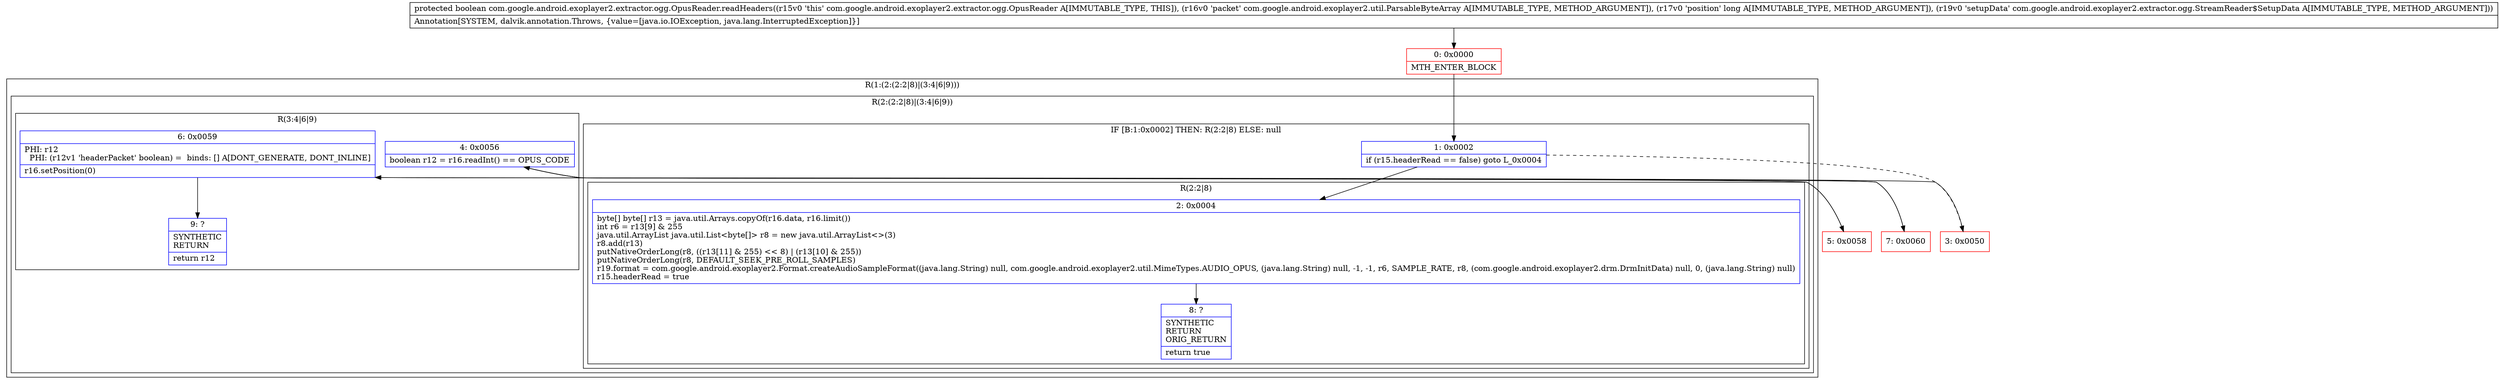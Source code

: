 digraph "CFG forcom.google.android.exoplayer2.extractor.ogg.OpusReader.readHeaders(Lcom\/google\/android\/exoplayer2\/util\/ParsableByteArray;JLcom\/google\/android\/exoplayer2\/extractor\/ogg\/StreamReader$SetupData;)Z" {
subgraph cluster_Region_50245327 {
label = "R(1:(2:(2:2|8)|(3:4|6|9)))";
node [shape=record,color=blue];
subgraph cluster_Region_1687959461 {
label = "R(2:(2:2|8)|(3:4|6|9))";
node [shape=record,color=blue];
subgraph cluster_IfRegion_395945376 {
label = "IF [B:1:0x0002] THEN: R(2:2|8) ELSE: null";
node [shape=record,color=blue];
Node_1 [shape=record,label="{1\:\ 0x0002|if (r15.headerRead == false) goto L_0x0004\l}"];
subgraph cluster_Region_1584170254 {
label = "R(2:2|8)";
node [shape=record,color=blue];
Node_2 [shape=record,label="{2\:\ 0x0004|byte[] byte[] r13 = java.util.Arrays.copyOf(r16.data, r16.limit())\lint r6 = r13[9] & 255\ljava.util.ArrayList java.util.List\<byte[]\> r8 = new java.util.ArrayList\<\>(3)\lr8.add(r13)\lputNativeOrderLong(r8, ((r13[11] & 255) \<\< 8) \| (r13[10] & 255))\lputNativeOrderLong(r8, DEFAULT_SEEK_PRE_ROLL_SAMPLES)\lr19.format = com.google.android.exoplayer2.Format.createAudioSampleFormat((java.lang.String) null, com.google.android.exoplayer2.util.MimeTypes.AUDIO_OPUS, (java.lang.String) null, \-1, \-1, r6, SAMPLE_RATE, r8, (com.google.android.exoplayer2.drm.DrmInitData) null, 0, (java.lang.String) null)\lr15.headerRead = true\l}"];
Node_8 [shape=record,label="{8\:\ ?|SYNTHETIC\lRETURN\lORIG_RETURN\l|return true\l}"];
}
}
subgraph cluster_Region_1679043440 {
label = "R(3:4|6|9)";
node [shape=record,color=blue];
Node_4 [shape=record,label="{4\:\ 0x0056|boolean r12 = r16.readInt() == OPUS_CODE\l}"];
Node_6 [shape=record,label="{6\:\ 0x0059|PHI: r12 \l  PHI: (r12v1 'headerPacket' boolean) =  binds: [] A[DONT_GENERATE, DONT_INLINE]\l|r16.setPosition(0)\l}"];
Node_9 [shape=record,label="{9\:\ ?|SYNTHETIC\lRETURN\l|return r12\l}"];
}
}
}
Node_0 [shape=record,color=red,label="{0\:\ 0x0000|MTH_ENTER_BLOCK\l}"];
Node_3 [shape=record,color=red,label="{3\:\ 0x0050}"];
Node_5 [shape=record,color=red,label="{5\:\ 0x0058}"];
Node_7 [shape=record,color=red,label="{7\:\ 0x0060}"];
MethodNode[shape=record,label="{protected boolean com.google.android.exoplayer2.extractor.ogg.OpusReader.readHeaders((r15v0 'this' com.google.android.exoplayer2.extractor.ogg.OpusReader A[IMMUTABLE_TYPE, THIS]), (r16v0 'packet' com.google.android.exoplayer2.util.ParsableByteArray A[IMMUTABLE_TYPE, METHOD_ARGUMENT]), (r17v0 'position' long A[IMMUTABLE_TYPE, METHOD_ARGUMENT]), (r19v0 'setupData' com.google.android.exoplayer2.extractor.ogg.StreamReader$SetupData A[IMMUTABLE_TYPE, METHOD_ARGUMENT]))  | Annotation[SYSTEM, dalvik.annotation.Throws, \{value=[java.io.IOException, java.lang.InterruptedException]\}]\l}"];
MethodNode -> Node_0;
Node_1 -> Node_2;
Node_1 -> Node_3[style=dashed];
Node_2 -> Node_8;
Node_4 -> Node_5;
Node_4 -> Node_7;
Node_6 -> Node_9;
Node_0 -> Node_1;
Node_3 -> Node_4;
Node_5 -> Node_6;
Node_7 -> Node_6;
}

